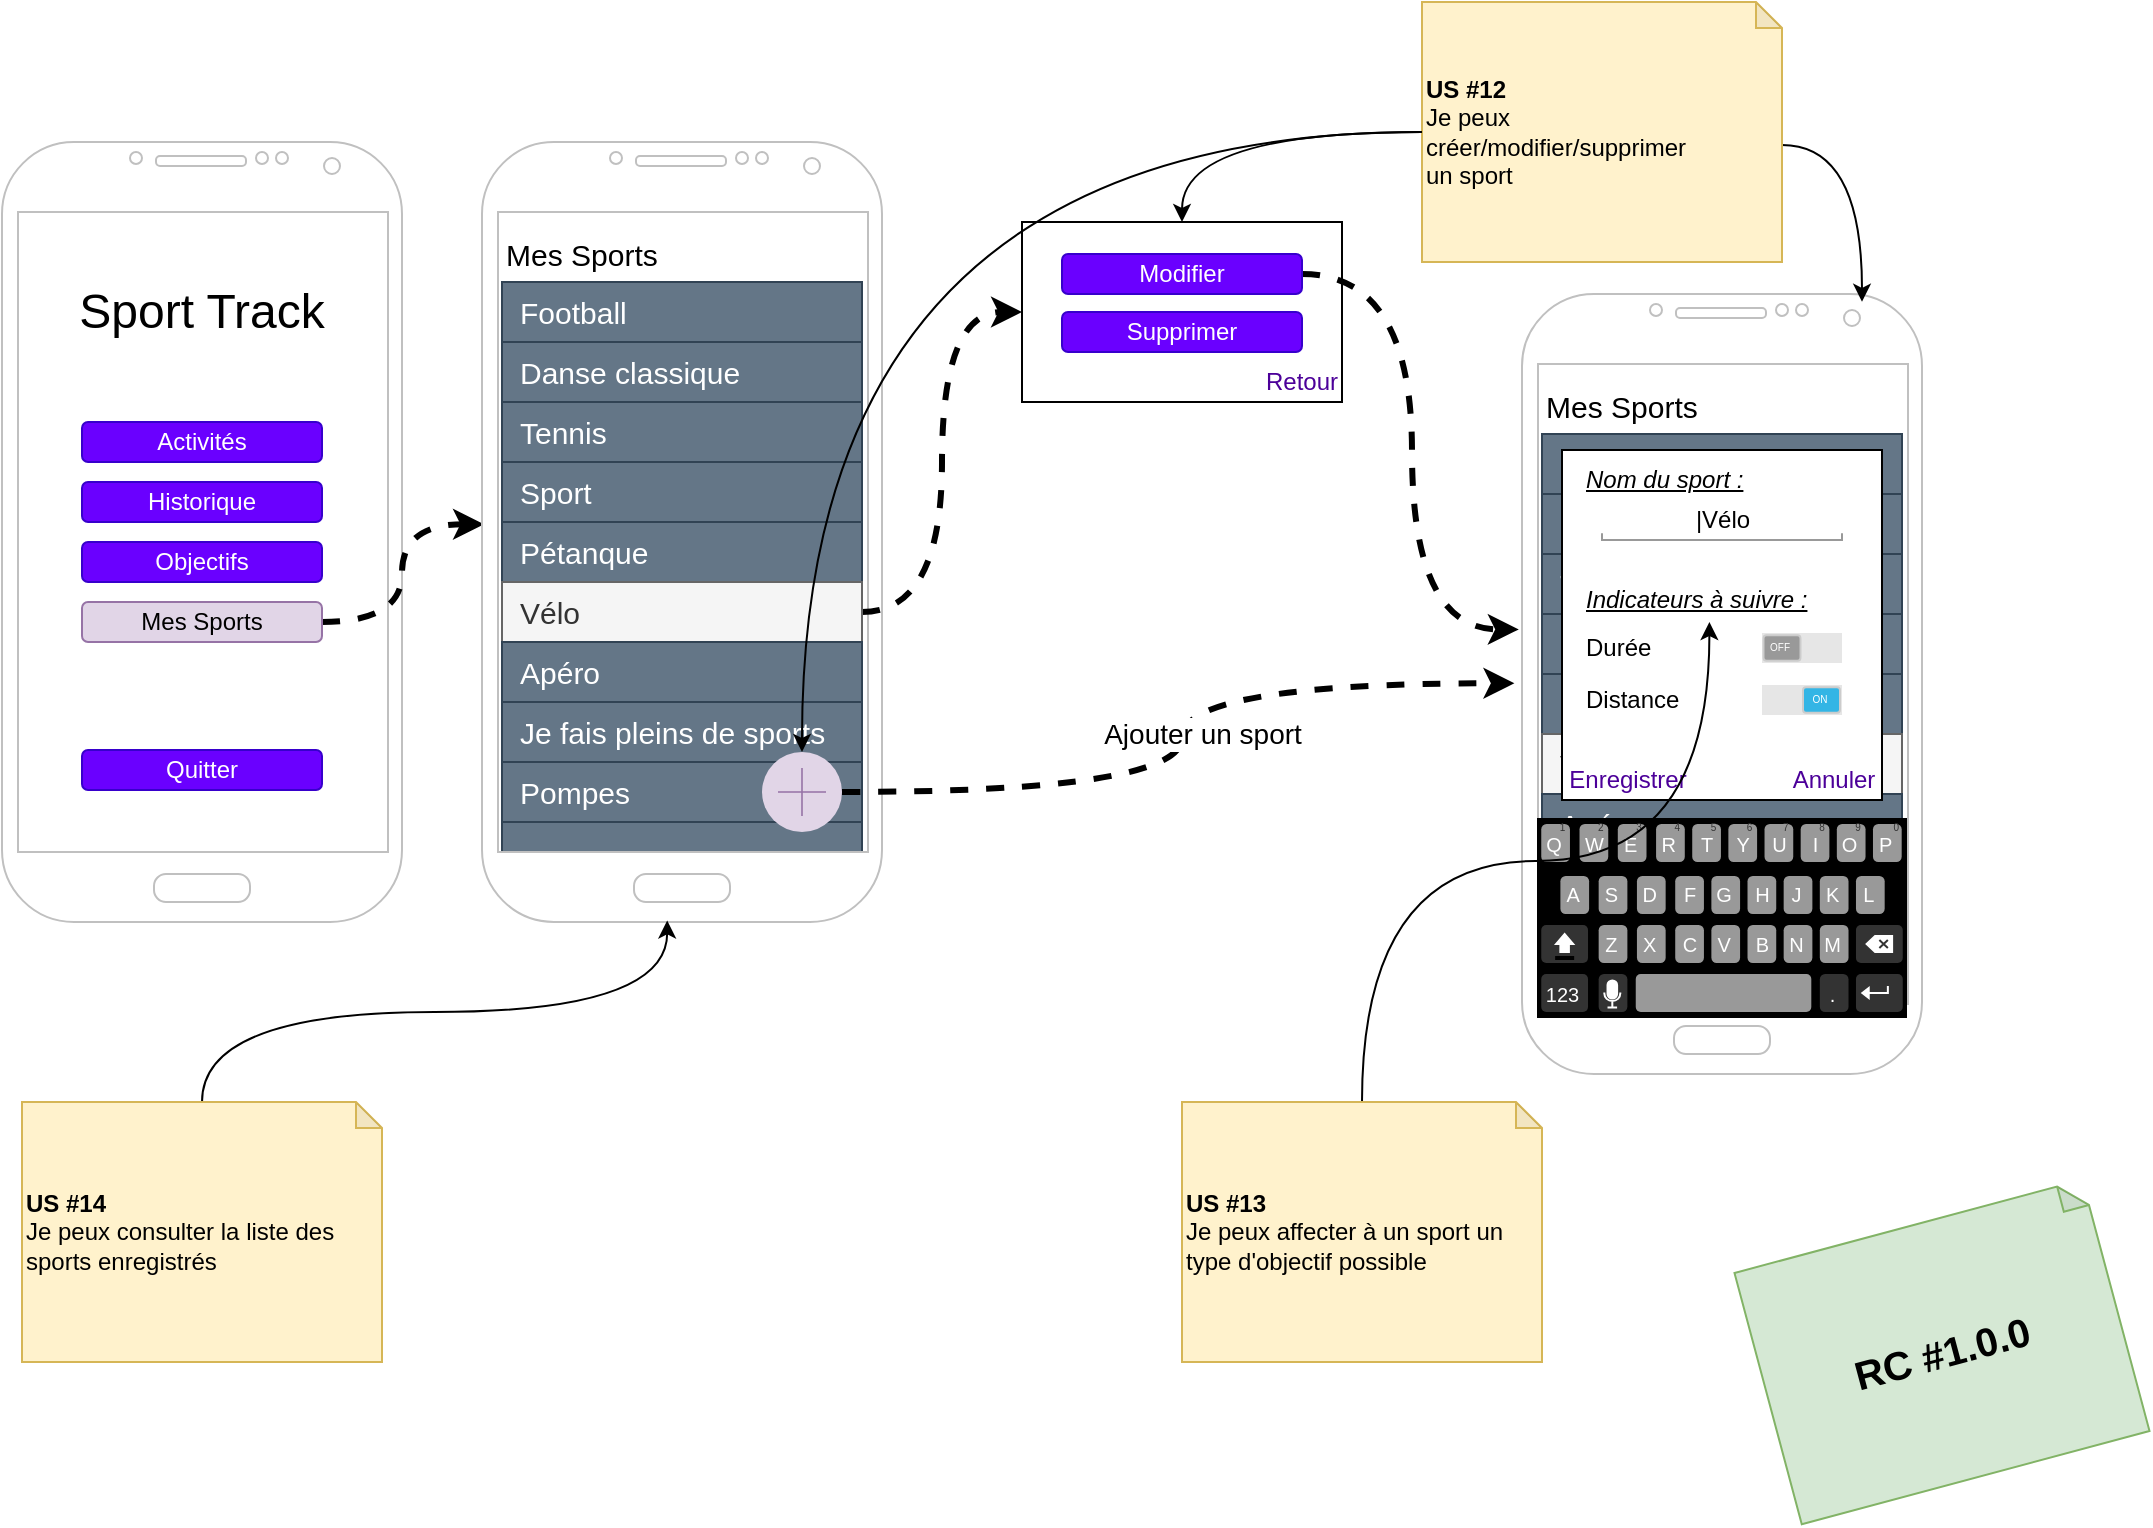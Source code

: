 <mxfile version="14.4.3" type="device"><diagram id="9QpjzgA3qLlTvWPM9Pi2" name="Page-1"><mxGraphModel dx="1350" dy="816" grid="1" gridSize="10" guides="1" tooltips="1" connect="1" arrows="1" fold="1" page="1" pageScale="1" pageWidth="1169" pageHeight="827" math="0" shadow="0"><root><mxCell id="0"/><mxCell id="1" parent="0"/><mxCell id="AS8MKZ3Tpt0jRrloyI4H-56" value="" style="html=1;verticalLabelPosition=bottom;labelBackgroundColor=#ffffff;verticalAlign=top;shadow=0;dashed=0;strokeWidth=2;shape=mxgraph.ios7.misc.options;fillColor=#222222;fontSize=15;" parent="1" vertex="1"><mxGeometry x="475" y="428" width="20" height="14" as="geometry"/></mxCell><mxCell id="AS8MKZ3Tpt0jRrloyI4H-55" value="" style="rounded=0;whiteSpace=wrap;html=1;fontSize=15;fillColor=#647687;strokeColor=#314354;fontColor=#ffffff;" parent="1" vertex="1"><mxGeometry x="320" y="420" width="180" height="30" as="geometry"/></mxCell><mxCell id="AS8MKZ3Tpt0jRrloyI4H-1" value="" style="verticalLabelPosition=bottom;verticalAlign=top;html=1;shadow=0;dashed=0;strokeWidth=1;shape=mxgraph.android.phone2;strokeColor=#c0c0c0;" parent="1" vertex="1"><mxGeometry x="70" y="80" width="200" height="390" as="geometry"/></mxCell><mxCell id="AS8MKZ3Tpt0jRrloyI4H-2" value="Sport Track" style="text;html=1;strokeColor=none;fillColor=none;align=center;verticalAlign=middle;whiteSpace=wrap;rounded=0;fontSize=24;" parent="1" vertex="1"><mxGeometry x="105" y="120" width="130" height="90" as="geometry"/></mxCell><mxCell id="AS8MKZ3Tpt0jRrloyI4H-3" value="Activités" style="rounded=1;whiteSpace=wrap;html=1;fontSize=12;fillColor=#6a00ff;strokeColor=#3700CC;fontColor=#ffffff;" parent="1" vertex="1"><mxGeometry x="110" y="220" width="120" height="20" as="geometry"/></mxCell><mxCell id="AS8MKZ3Tpt0jRrloyI4H-4" value="Historique" style="rounded=1;whiteSpace=wrap;html=1;fontSize=12;fillColor=#6a00ff;strokeColor=#3700CC;fontColor=#ffffff;" parent="1" vertex="1"><mxGeometry x="110" y="250" width="120" height="20" as="geometry"/></mxCell><mxCell id="AS8MKZ3Tpt0jRrloyI4H-5" value="Objectifs" style="rounded=1;whiteSpace=wrap;html=1;fontSize=12;fillColor=#6a00ff;strokeColor=#3700CC;fontColor=#ffffff;" parent="1" vertex="1"><mxGeometry x="110" y="280" width="120" height="20" as="geometry"/></mxCell><mxCell id="AS8MKZ3Tpt0jRrloyI4H-90" style="edgeStyle=orthogonalEdgeStyle;curved=1;rounded=0;orthogonalLoop=1;jettySize=auto;html=1;exitX=1;exitY=0.5;exitDx=0;exitDy=0;entryX=0.005;entryY=0.49;entryDx=0;entryDy=0;entryPerimeter=0;strokeWidth=3;fontSize=12;dashed=1;" parent="1" source="AS8MKZ3Tpt0jRrloyI4H-6" target="AS8MKZ3Tpt0jRrloyI4H-8" edge="1"><mxGeometry relative="1" as="geometry"/></mxCell><mxCell id="AS8MKZ3Tpt0jRrloyI4H-6" value="Mes Sports" style="rounded=1;whiteSpace=wrap;html=1;fontSize=12;fillColor=#e1d5e7;strokeColor=#9673a6;" parent="1" vertex="1"><mxGeometry x="110" y="310" width="120" height="20" as="geometry"/></mxCell><mxCell id="AS8MKZ3Tpt0jRrloyI4H-7" value="Quitter" style="rounded=1;whiteSpace=wrap;html=1;fontSize=12;fillColor=#6a00ff;strokeColor=#3700CC;fontColor=#ffffff;" parent="1" vertex="1"><mxGeometry x="110" y="384" width="120" height="20" as="geometry"/></mxCell><mxCell id="AS8MKZ3Tpt0jRrloyI4H-8" value="" style="verticalLabelPosition=bottom;verticalAlign=top;html=1;shadow=0;dashed=0;strokeWidth=1;shape=mxgraph.android.phone2;strokeColor=#c0c0c0;" parent="1" vertex="1"><mxGeometry x="310" y="80" width="200" height="390" as="geometry"/></mxCell><mxCell id="AS8MKZ3Tpt0jRrloyI4H-15" value="Mes Sports" style="text;html=1;strokeColor=none;fillColor=none;align=left;verticalAlign=middle;whiteSpace=wrap;rounded=0;fontSize=15;" parent="1" vertex="1"><mxGeometry x="320" y="116" width="130" height="40" as="geometry"/></mxCell><mxCell id="AS8MKZ3Tpt0jRrloyI4H-32" value="Football" style="rounded=0;whiteSpace=wrap;html=1;fontSize=15;fillColor=#647687;strokeColor=#314354;fontColor=#ffffff;align=left;spacingLeft=7;" parent="1" vertex="1"><mxGeometry x="320" y="150" width="180" height="30" as="geometry"/></mxCell><mxCell id="AS8MKZ3Tpt0jRrloyI4H-39" value="Danse classique" style="rounded=0;whiteSpace=wrap;html=1;fontSize=15;fillColor=#647687;strokeColor=#314354;fontColor=#ffffff;align=left;spacingLeft=7;" parent="1" vertex="1"><mxGeometry x="320" y="180" width="180" height="30" as="geometry"/></mxCell><mxCell id="AS8MKZ3Tpt0jRrloyI4H-41" value="Tennis" style="rounded=0;whiteSpace=wrap;html=1;fontSize=15;fillColor=#647687;strokeColor=#314354;fontColor=#ffffff;align=left;spacingLeft=7;" parent="1" vertex="1"><mxGeometry x="320" y="210" width="180" height="30" as="geometry"/></mxCell><mxCell id="AS8MKZ3Tpt0jRrloyI4H-43" value="Sport" style="rounded=0;whiteSpace=wrap;html=1;fontSize=15;fillColor=#647687;strokeColor=#314354;fontColor=#ffffff;align=left;spacingLeft=7;" parent="1" vertex="1"><mxGeometry x="320" y="240" width="180" height="30" as="geometry"/></mxCell><mxCell id="AS8MKZ3Tpt0jRrloyI4H-45" value="&lt;span&gt;Pétanque&lt;/span&gt;" style="rounded=0;whiteSpace=wrap;html=1;fontSize=15;fillColor=#647687;strokeColor=#314354;fontColor=#ffffff;align=left;spacingLeft=7;" parent="1" vertex="1"><mxGeometry x="320" y="270" width="180" height="30" as="geometry"/></mxCell><mxCell id="AS8MKZ3Tpt0jRrloyI4H-64" style="edgeStyle=orthogonalEdgeStyle;rounded=0;orthogonalLoop=1;jettySize=auto;html=1;exitX=1;exitY=0.5;exitDx=0;exitDy=0;entryX=0;entryY=0.5;entryDx=0;entryDy=0;fontSize=12;strokeWidth=3;curved=1;dashed=1;" parent="1" source="AS8MKZ3Tpt0jRrloyI4H-47" target="AS8MKZ3Tpt0jRrloyI4H-60" edge="1"><mxGeometry relative="1" as="geometry"/></mxCell><mxCell id="AS8MKZ3Tpt0jRrloyI4H-47" value="&lt;span&gt;Vélo&lt;/span&gt;" style="rounded=0;whiteSpace=wrap;html=1;fontSize=15;fillColor=#f5f5f5;strokeColor=#666666;fontColor=#333333;align=left;spacingLeft=7;" parent="1" vertex="1"><mxGeometry x="320" y="300" width="180" height="30" as="geometry"/></mxCell><mxCell id="AS8MKZ3Tpt0jRrloyI4H-49" value="&lt;span&gt;Apéro&lt;/span&gt;" style="rounded=0;whiteSpace=wrap;html=1;fontSize=15;fillColor=#647687;strokeColor=#314354;fontColor=#ffffff;align=left;spacingLeft=7;" parent="1" vertex="1"><mxGeometry x="320" y="330" width="180" height="30" as="geometry"/></mxCell><mxCell id="AS8MKZ3Tpt0jRrloyI4H-51" value="Je fais pleins de sports" style="rounded=0;whiteSpace=wrap;html=1;fontSize=15;fillColor=#647687;strokeColor=#314354;fontColor=#ffffff;align=left;spacingLeft=7;" parent="1" vertex="1"><mxGeometry x="320" y="360" width="180" height="30" as="geometry"/></mxCell><mxCell id="AS8MKZ3Tpt0jRrloyI4H-53" value="Pompes" style="rounded=0;whiteSpace=wrap;html=1;fontSize=15;fillColor=#647687;strokeColor=#314354;fontColor=#ffffff;align=left;spacingLeft=7;" parent="1" vertex="1"><mxGeometry x="320" y="390" width="180" height="30" as="geometry"/></mxCell><mxCell id="AS8MKZ3Tpt0jRrloyI4H-94" style="edgeStyle=orthogonalEdgeStyle;curved=1;rounded=0;orthogonalLoop=1;jettySize=auto;html=1;exitX=1;exitY=0.5;exitDx=0;exitDy=0;exitPerimeter=0;entryX=-0.019;entryY=0.499;entryDx=0;entryDy=0;entryPerimeter=0;strokeWidth=3;fontSize=12;dashed=1;" parent="1" source="AS8MKZ3Tpt0jRrloyI4H-57" target="AS8MKZ3Tpt0jRrloyI4H-78" edge="1"><mxGeometry relative="1" as="geometry"/></mxCell><mxCell id="AS8MKZ3Tpt0jRrloyI4H-95" value="Ajouter un sport" style="edgeLabel;html=1;align=center;verticalAlign=middle;resizable=0;points=[];fontSize=14;" parent="AS8MKZ3Tpt0jRrloyI4H-94" vertex="1" connectable="0"><mxGeometry x="-0.524" y="5" relative="1" as="geometry"><mxPoint x="87.06" y="-24.03" as="offset"/></mxGeometry></mxCell><mxCell id="AS8MKZ3Tpt0jRrloyI4H-57" value="" style="html=1;verticalLabelPosition=bottom;labelBackgroundColor=#ffffff;verticalAlign=top;shadow=0;dashed=0;strokeWidth=2;shape=mxgraph.ios7.misc.add;fillColor=#e1d5e7;strokeColor=#9673a6;fontSize=15;align=left;spacingLeft=7;" parent="1" vertex="1"><mxGeometry x="450" y="385" width="40" height="40" as="geometry"/></mxCell><mxCell id="AS8MKZ3Tpt0jRrloyI4H-60" value="" style="rounded=0;whiteSpace=wrap;html=1;fontSize=15;" parent="1" vertex="1"><mxGeometry x="580" y="120" width="160" height="90" as="geometry"/></mxCell><mxCell id="AS8MKZ3Tpt0jRrloyI4H-93" style="edgeStyle=orthogonalEdgeStyle;curved=1;rounded=0;orthogonalLoop=1;jettySize=auto;html=1;exitX=1;exitY=0.5;exitDx=0;exitDy=0;entryX=-0.008;entryY=0.43;entryDx=0;entryDy=0;entryPerimeter=0;strokeWidth=3;fontSize=12;dashed=1;" parent="1" source="AS8MKZ3Tpt0jRrloyI4H-61" target="AS8MKZ3Tpt0jRrloyI4H-78" edge="1"><mxGeometry relative="1" as="geometry"/></mxCell><mxCell id="AS8MKZ3Tpt0jRrloyI4H-61" value="Modifier" style="rounded=1;whiteSpace=wrap;html=1;fontSize=12;fillColor=#6a00ff;strokeColor=#3700CC;fontColor=#ffffff;" parent="1" vertex="1"><mxGeometry x="600" y="136" width="120" height="20" as="geometry"/></mxCell><mxCell id="AS8MKZ3Tpt0jRrloyI4H-62" value="Supprimer" style="rounded=1;whiteSpace=wrap;html=1;fontSize=12;fillColor=#6a00ff;strokeColor=#3700CC;fontColor=#ffffff;" parent="1" vertex="1"><mxGeometry x="600" y="165" width="120" height="20" as="geometry"/></mxCell><mxCell id="AS8MKZ3Tpt0jRrloyI4H-63" value="&lt;font color=&quot;#4c0099&quot; style=&quot;font-size: 12px;&quot;&gt;Retour&lt;/font&gt;" style="text;html=1;strokeColor=none;fillColor=none;align=center;verticalAlign=middle;whiteSpace=wrap;rounded=0;fontSize=12;" parent="1" vertex="1"><mxGeometry x="700" y="190" width="40" height="20" as="geometry"/></mxCell><mxCell id="AS8MKZ3Tpt0jRrloyI4H-76" value="" style="html=1;verticalLabelPosition=bottom;labelBackgroundColor=#ffffff;verticalAlign=top;shadow=0;dashed=0;strokeWidth=2;shape=mxgraph.ios7.misc.options;fillColor=#222222;fontSize=15;" parent="1" vertex="1"><mxGeometry x="995" y="504" width="20" height="14" as="geometry"/></mxCell><mxCell id="AS8MKZ3Tpt0jRrloyI4H-77" value="" style="rounded=0;whiteSpace=wrap;html=1;fontSize=15;fillColor=#647687;strokeColor=#314354;fontColor=#ffffff;" parent="1" vertex="1"><mxGeometry x="840" y="496" width="180" height="30" as="geometry"/></mxCell><mxCell id="AS8MKZ3Tpt0jRrloyI4H-78" value="" style="verticalLabelPosition=bottom;verticalAlign=top;html=1;shadow=0;dashed=0;strokeWidth=1;shape=mxgraph.android.phone2;strokeColor=#c0c0c0;" parent="1" vertex="1"><mxGeometry x="830" y="156" width="200" height="390" as="geometry"/></mxCell><mxCell id="AS8MKZ3Tpt0jRrloyI4H-79" value="Mes Sports" style="text;html=1;strokeColor=none;fillColor=none;align=left;verticalAlign=middle;whiteSpace=wrap;rounded=0;fontSize=15;" parent="1" vertex="1"><mxGeometry x="840" y="192" width="130" height="40" as="geometry"/></mxCell><mxCell id="AS8MKZ3Tpt0jRrloyI4H-80" value="Football" style="rounded=0;whiteSpace=wrap;html=1;fontSize=15;fillColor=#647687;strokeColor=#314354;fontColor=#ffffff;align=left;spacingLeft=7;" parent="1" vertex="1"><mxGeometry x="840" y="226" width="180" height="30" as="geometry"/></mxCell><mxCell id="AS8MKZ3Tpt0jRrloyI4H-81" value="Danse classique" style="rounded=0;whiteSpace=wrap;html=1;fontSize=15;fillColor=#647687;strokeColor=#314354;fontColor=#ffffff;align=left;spacingLeft=7;" parent="1" vertex="1"><mxGeometry x="840" y="256" width="180" height="30" as="geometry"/></mxCell><mxCell id="AS8MKZ3Tpt0jRrloyI4H-82" value="Tennis" style="rounded=0;whiteSpace=wrap;html=1;fontSize=15;fillColor=#647687;strokeColor=#314354;fontColor=#ffffff;align=left;spacingLeft=7;" parent="1" vertex="1"><mxGeometry x="840" y="286" width="180" height="30" as="geometry"/></mxCell><mxCell id="AS8MKZ3Tpt0jRrloyI4H-83" value="Sport" style="rounded=0;whiteSpace=wrap;html=1;fontSize=15;fillColor=#647687;strokeColor=#314354;fontColor=#ffffff;align=left;spacingLeft=7;" parent="1" vertex="1"><mxGeometry x="840" y="316" width="180" height="30" as="geometry"/></mxCell><mxCell id="AS8MKZ3Tpt0jRrloyI4H-84" value="&lt;span&gt;Pétanque&lt;/span&gt;" style="rounded=0;whiteSpace=wrap;html=1;fontSize=15;fillColor=#647687;strokeColor=#314354;fontColor=#ffffff;align=left;spacingLeft=7;" parent="1" vertex="1"><mxGeometry x="840" y="346" width="180" height="30" as="geometry"/></mxCell><mxCell id="AS8MKZ3Tpt0jRrloyI4H-85" value="&lt;span&gt;Vélo&lt;/span&gt;" style="rounded=0;whiteSpace=wrap;html=1;fontSize=15;fillColor=#f5f5f5;strokeColor=#666666;fontColor=#333333;align=left;spacingLeft=7;" parent="1" vertex="1"><mxGeometry x="840" y="376" width="180" height="30" as="geometry"/></mxCell><mxCell id="AS8MKZ3Tpt0jRrloyI4H-86" value="&lt;span&gt;Apéro&lt;/span&gt;" style="rounded=0;whiteSpace=wrap;html=1;fontSize=15;fillColor=#647687;strokeColor=#314354;fontColor=#ffffff;align=left;spacingLeft=7;" parent="1" vertex="1"><mxGeometry x="840" y="406" width="180" height="30" as="geometry"/></mxCell><mxCell id="AS8MKZ3Tpt0jRrloyI4H-87" value="Je fais pleins de sports" style="rounded=0;whiteSpace=wrap;html=1;fontSize=15;fillColor=#647687;strokeColor=#314354;fontColor=#ffffff;align=left;spacingLeft=7;" parent="1" vertex="1"><mxGeometry x="840" y="436" width="180" height="30" as="geometry"/></mxCell><mxCell id="AS8MKZ3Tpt0jRrloyI4H-88" value="Pompes" style="rounded=0;whiteSpace=wrap;html=1;fontSize=15;fillColor=#647687;strokeColor=#314354;fontColor=#ffffff;align=left;spacingLeft=7;" parent="1" vertex="1"><mxGeometry x="840" y="466" width="180" height="30" as="geometry"/></mxCell><mxCell id="AS8MKZ3Tpt0jRrloyI4H-91" value="" style="verticalLabelPosition=bottom;verticalAlign=top;html=1;shadow=0;dashed=0;strokeWidth=1;shape=mxgraph.android.keyboard;fontSize=12;align=left;" parent="1" vertex="1"><mxGeometry x="837.5" y="418" width="185" height="100" as="geometry"/></mxCell><mxCell id="AS8MKZ3Tpt0jRrloyI4H-65" value="" style="rounded=0;whiteSpace=wrap;html=1;fontSize=15;" parent="1" vertex="1"><mxGeometry x="850" y="234" width="160" height="175" as="geometry"/></mxCell><mxCell id="AS8MKZ3Tpt0jRrloyI4H-66" value="|Vélo" style="strokeWidth=1;html=1;shadow=0;dashed=0;shape=mxgraph.android.textfield;align=center;strokeColor=#999999;pointerEvents=1;fontSize=12;" parent="1" vertex="1"><mxGeometry x="870" y="259" width="120" height="20" as="geometry"/></mxCell><mxCell id="AS8MKZ3Tpt0jRrloyI4H-67" value="&lt;i&gt;Nom du sport :&lt;/i&gt;" style="text;html=1;align=left;verticalAlign=middle;resizable=0;points=[];autosize=1;fontSize=12;fontStyle=4" parent="1" vertex="1"><mxGeometry x="860" y="239" width="90" height="20" as="geometry"/></mxCell><mxCell id="AS8MKZ3Tpt0jRrloyI4H-68" value="&lt;i&gt;Indicateurs à suivre :&lt;/i&gt;" style="text;html=1;align=left;verticalAlign=middle;resizable=0;points=[];autosize=1;fontSize=12;fontStyle=4" parent="1" vertex="1"><mxGeometry x="860" y="299" width="130" height="20" as="geometry"/></mxCell><mxCell id="AS8MKZ3Tpt0jRrloyI4H-71" value="" style="verticalLabelPosition=bottom;verticalAlign=top;html=1;shadow=0;dashed=0;strokeWidth=1;shape=mxgraph.android.switch_off;fillColor=#E6E6E6;fontSize=12;align=left;" parent="1" vertex="1"><mxGeometry x="950" y="325.5" width="40" height="15" as="geometry"/></mxCell><mxCell id="AS8MKZ3Tpt0jRrloyI4H-72" value="" style="verticalLabelPosition=bottom;verticalAlign=top;html=1;shadow=0;dashed=0;strokeWidth=1;shape=mxgraph.android.switch_on;fillColor=#E6E6E6;fontSize=12;align=left;" parent="1" vertex="1"><mxGeometry x="950" y="351.5" width="40" height="15" as="geometry"/></mxCell><mxCell id="AS8MKZ3Tpt0jRrloyI4H-73" value="Distance" style="text;html=1;align=left;verticalAlign=middle;resizable=0;points=[];autosize=1;fontSize=12;" parent="1" vertex="1"><mxGeometry x="860" y="349" width="60" height="20" as="geometry"/></mxCell><mxCell id="AS8MKZ3Tpt0jRrloyI4H-74" value="Durée" style="text;html=1;align=left;verticalAlign=middle;resizable=0;points=[];autosize=1;fontSize=12;" parent="1" vertex="1"><mxGeometry x="860" y="323" width="50" height="20" as="geometry"/></mxCell><mxCell id="AS8MKZ3Tpt0jRrloyI4H-75" value="&lt;font color=&quot;#4c0099&quot; style=&quot;font-size: 12px&quot;&gt;Annuler&lt;/font&gt;" style="text;html=1;strokeColor=none;fillColor=none;align=center;verticalAlign=middle;whiteSpace=wrap;rounded=0;fontSize=12;" parent="1" vertex="1"><mxGeometry x="966" y="389" width="40" height="20" as="geometry"/></mxCell><mxCell id="AS8MKZ3Tpt0jRrloyI4H-92" value="&lt;font color=&quot;#4c0099&quot; style=&quot;font-size: 12px&quot;&gt;Enregistrer&lt;/font&gt;" style="text;html=1;strokeColor=none;fillColor=none;align=center;verticalAlign=middle;whiteSpace=wrap;rounded=0;fontSize=12;" parent="1" vertex="1"><mxGeometry x="863" y="389" width="40" height="20" as="geometry"/></mxCell><mxCell id="AS8MKZ3Tpt0jRrloyI4H-99" style="edgeStyle=orthogonalEdgeStyle;curved=1;rounded=0;orthogonalLoop=1;jettySize=auto;html=1;exitX=0;exitY=0.5;exitDx=0;exitDy=0;exitPerimeter=0;entryX=0.5;entryY=0;entryDx=0;entryDy=0;strokeWidth=1;fontSize=14;" parent="1" source="AS8MKZ3Tpt0jRrloyI4H-96" target="AS8MKZ3Tpt0jRrloyI4H-60" edge="1"><mxGeometry relative="1" as="geometry"/></mxCell><mxCell id="AS8MKZ3Tpt0jRrloyI4H-100" style="edgeStyle=orthogonalEdgeStyle;curved=1;rounded=0;orthogonalLoop=1;jettySize=auto;html=1;exitX=0;exitY=0;exitDx=180;exitDy=71.5;exitPerimeter=0;entryX=0.85;entryY=0.01;entryDx=0;entryDy=0;entryPerimeter=0;strokeWidth=1;fontSize=14;" parent="1" source="AS8MKZ3Tpt0jRrloyI4H-96" target="AS8MKZ3Tpt0jRrloyI4H-78" edge="1"><mxGeometry relative="1" as="geometry"/></mxCell><mxCell id="AS8MKZ3Tpt0jRrloyI4H-96" value="&lt;b&gt;US #12&lt;/b&gt;&lt;br&gt;Je peux&lt;br&gt;créer/modifier/supprimer&lt;br&gt;un sport" style="shape=note;whiteSpace=wrap;html=1;backgroundOutline=1;darkOpacity=0.05;size=13;align=left;fillColor=#fff2cc;strokeColor=#d6b656;" parent="1" vertex="1"><mxGeometry x="780" y="10" width="180" height="130" as="geometry"/></mxCell><mxCell id="AS8MKZ3Tpt0jRrloyI4H-102" style="edgeStyle=orthogonalEdgeStyle;curved=1;rounded=0;orthogonalLoop=1;jettySize=auto;html=1;exitX=0.5;exitY=0;exitDx=0;exitDy=0;exitPerimeter=0;entryX=0.49;entryY=1.05;entryDx=0;entryDy=0;entryPerimeter=0;strokeWidth=1;fontSize=14;" parent="1" source="AS8MKZ3Tpt0jRrloyI4H-97" target="AS8MKZ3Tpt0jRrloyI4H-68" edge="1"><mxGeometry relative="1" as="geometry"/></mxCell><mxCell id="AS8MKZ3Tpt0jRrloyI4H-97" value="&lt;b&gt;US #13&lt;/b&gt;&lt;br&gt;Je peux affecter à un sport un type d'objectif possible" style="shape=note;whiteSpace=wrap;html=1;backgroundOutline=1;darkOpacity=0.05;size=13;align=left;fillColor=#fff2cc;strokeColor=#d6b656;" parent="1" vertex="1"><mxGeometry x="660" y="560" width="180" height="130" as="geometry"/></mxCell><mxCell id="AS8MKZ3Tpt0jRrloyI4H-103" style="edgeStyle=orthogonalEdgeStyle;curved=1;rounded=0;orthogonalLoop=1;jettySize=auto;html=1;exitX=0.5;exitY=0;exitDx=0;exitDy=0;exitPerimeter=0;entryX=0.463;entryY=0.998;entryDx=0;entryDy=0;entryPerimeter=0;strokeWidth=1;fontSize=14;" parent="1" source="AS8MKZ3Tpt0jRrloyI4H-98" target="AS8MKZ3Tpt0jRrloyI4H-8" edge="1"><mxGeometry relative="1" as="geometry"/></mxCell><mxCell id="AS8MKZ3Tpt0jRrloyI4H-98" value="&lt;b&gt;US #14&lt;/b&gt;&lt;br&gt;Je peux consulter la liste des sports enregistrés" style="shape=note;whiteSpace=wrap;html=1;backgroundOutline=1;darkOpacity=0.05;size=13;align=left;fillColor=#fff2cc;strokeColor=#d6b656;" parent="1" vertex="1"><mxGeometry x="80" y="560" width="180" height="130" as="geometry"/></mxCell><mxCell id="AS8MKZ3Tpt0jRrloyI4H-101" style="edgeStyle=orthogonalEdgeStyle;curved=1;rounded=0;orthogonalLoop=1;jettySize=auto;html=1;exitX=0;exitY=0.5;exitDx=0;exitDy=0;exitPerimeter=0;entryX=0.5;entryY=0;entryDx=0;entryDy=0;entryPerimeter=0;strokeWidth=1;fontSize=14;" parent="1" source="AS8MKZ3Tpt0jRrloyI4H-96" target="AS8MKZ3Tpt0jRrloyI4H-57" edge="1"><mxGeometry relative="1" as="geometry"><Array as="points"><mxPoint x="470" y="75"/></Array></mxGeometry></mxCell><mxCell id="qACy0dpgndQgXr8zXT_j-1" value="&lt;b&gt;RC #1.0.0&lt;/b&gt;" style="shape=note;whiteSpace=wrap;html=1;backgroundOutline=1;darkOpacity=0.05;size=13;align=center;fillColor=#d5e8d4;strokeColor=#82b366;fontSize=20;rotation=-15;" vertex="1" parent="1"><mxGeometry x="950" y="620" width="180" height="130" as="geometry"/></mxCell></root></mxGraphModel></diagram></mxfile>